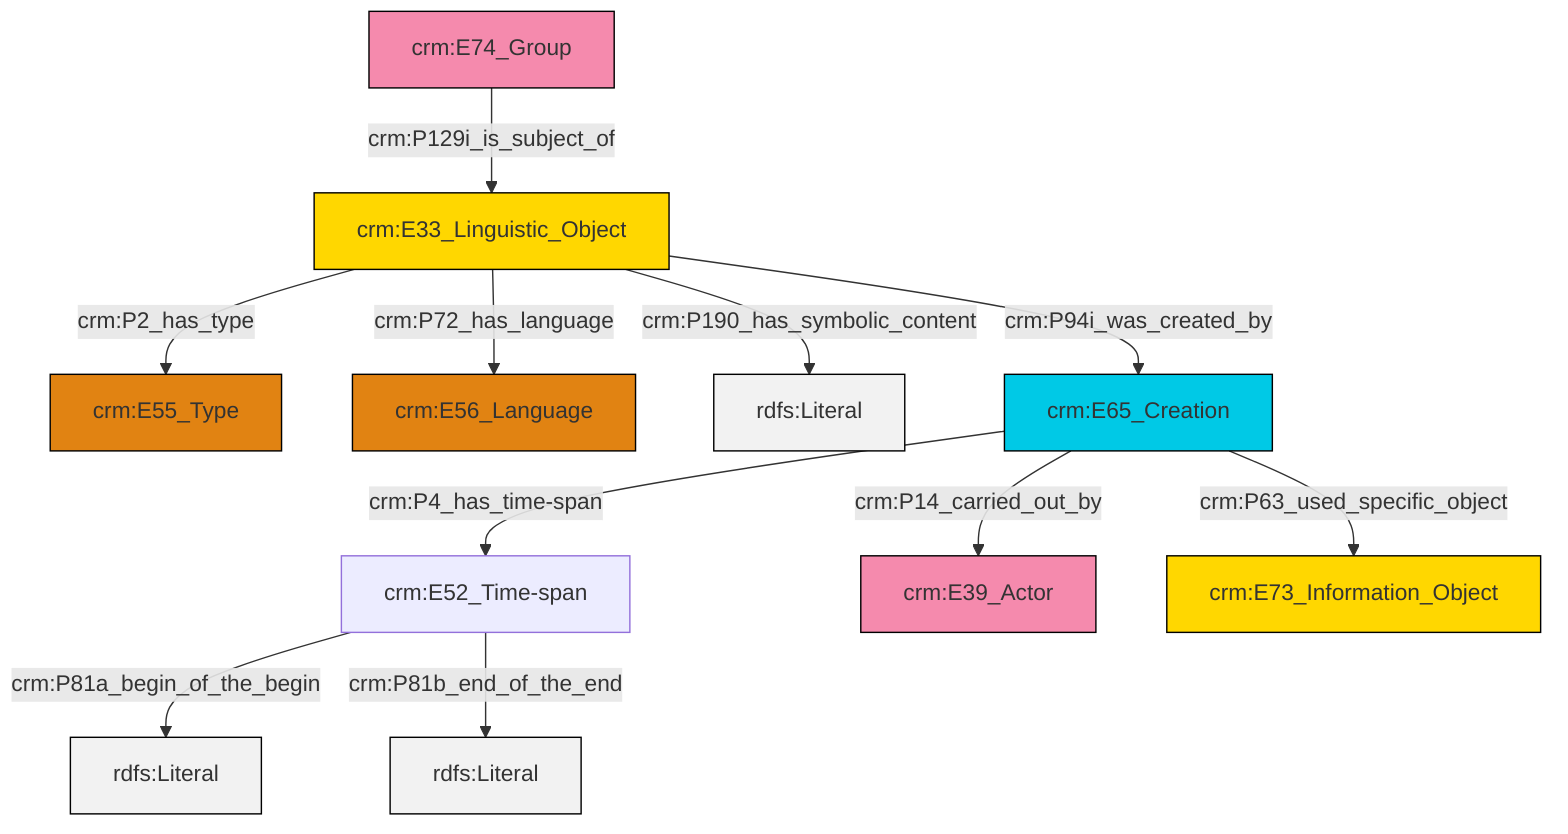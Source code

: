 graph TD
classDef Literal fill:#f2f2f2,stroke:#000000;
classDef CRM_Entity fill:#FFFFFF,stroke:#000000;
classDef Temporal_Entity fill:#00C9E6, stroke:#000000;
classDef Type fill:#E18312, stroke:#000000;
classDef Time-Span fill:#2C9C91, stroke:#000000;
classDef Appellation fill:#FFEB7F, stroke:#000000;
classDef Place fill:#008836, stroke:#000000;
classDef Persistent_Item fill:#B266B2, stroke:#000000;
classDef Conceptual_Object fill:#FFD700, stroke:#000000;
classDef Physical_Thing fill:#D2B48C, stroke:#000000;
classDef Actor fill:#f58aad, stroke:#000000;
classDef PC_Classes fill:#4ce600, stroke:#000000;
classDef Multi fill:#cccccc,stroke:#000000;

0["crm:E52_Time-span"]:::Default -->|crm:P81a_begin_of_the_begin| 10[rdfs:Literal]:::Literal
11["crm:E33_Linguistic_Object"]:::Conceptual_Object -->|crm:P72_has_language| 12["crm:E56_Language"]:::Type
11["crm:E33_Linguistic_Object"]:::Conceptual_Object -->|crm:P190_has_symbolic_content| 13[rdfs:Literal]:::Literal
11["crm:E33_Linguistic_Object"]:::Conceptual_Object -->|crm:P94i_was_created_by| 15["crm:E65_Creation"]:::Temporal_Entity
4["crm:E74_Group"]:::Actor -->|crm:P129i_is_subject_of| 11["crm:E33_Linguistic_Object"]:::Conceptual_Object
15["crm:E65_Creation"]:::Temporal_Entity -->|crm:P63_used_specific_object| 6["crm:E73_Information_Object"]:::Conceptual_Object
15["crm:E65_Creation"]:::Temporal_Entity -->|crm:P4_has_time-span| 0["crm:E52_Time-span"]:::Default
0["crm:E52_Time-span"]:::Default -->|crm:P81b_end_of_the_end| 17[rdfs:Literal]:::Literal
15["crm:E65_Creation"]:::Temporal_Entity -->|crm:P14_carried_out_by| 2["crm:E39_Actor"]:::Actor
11["crm:E33_Linguistic_Object"]:::Conceptual_Object -->|crm:P2_has_type| 8["crm:E55_Type"]:::Type